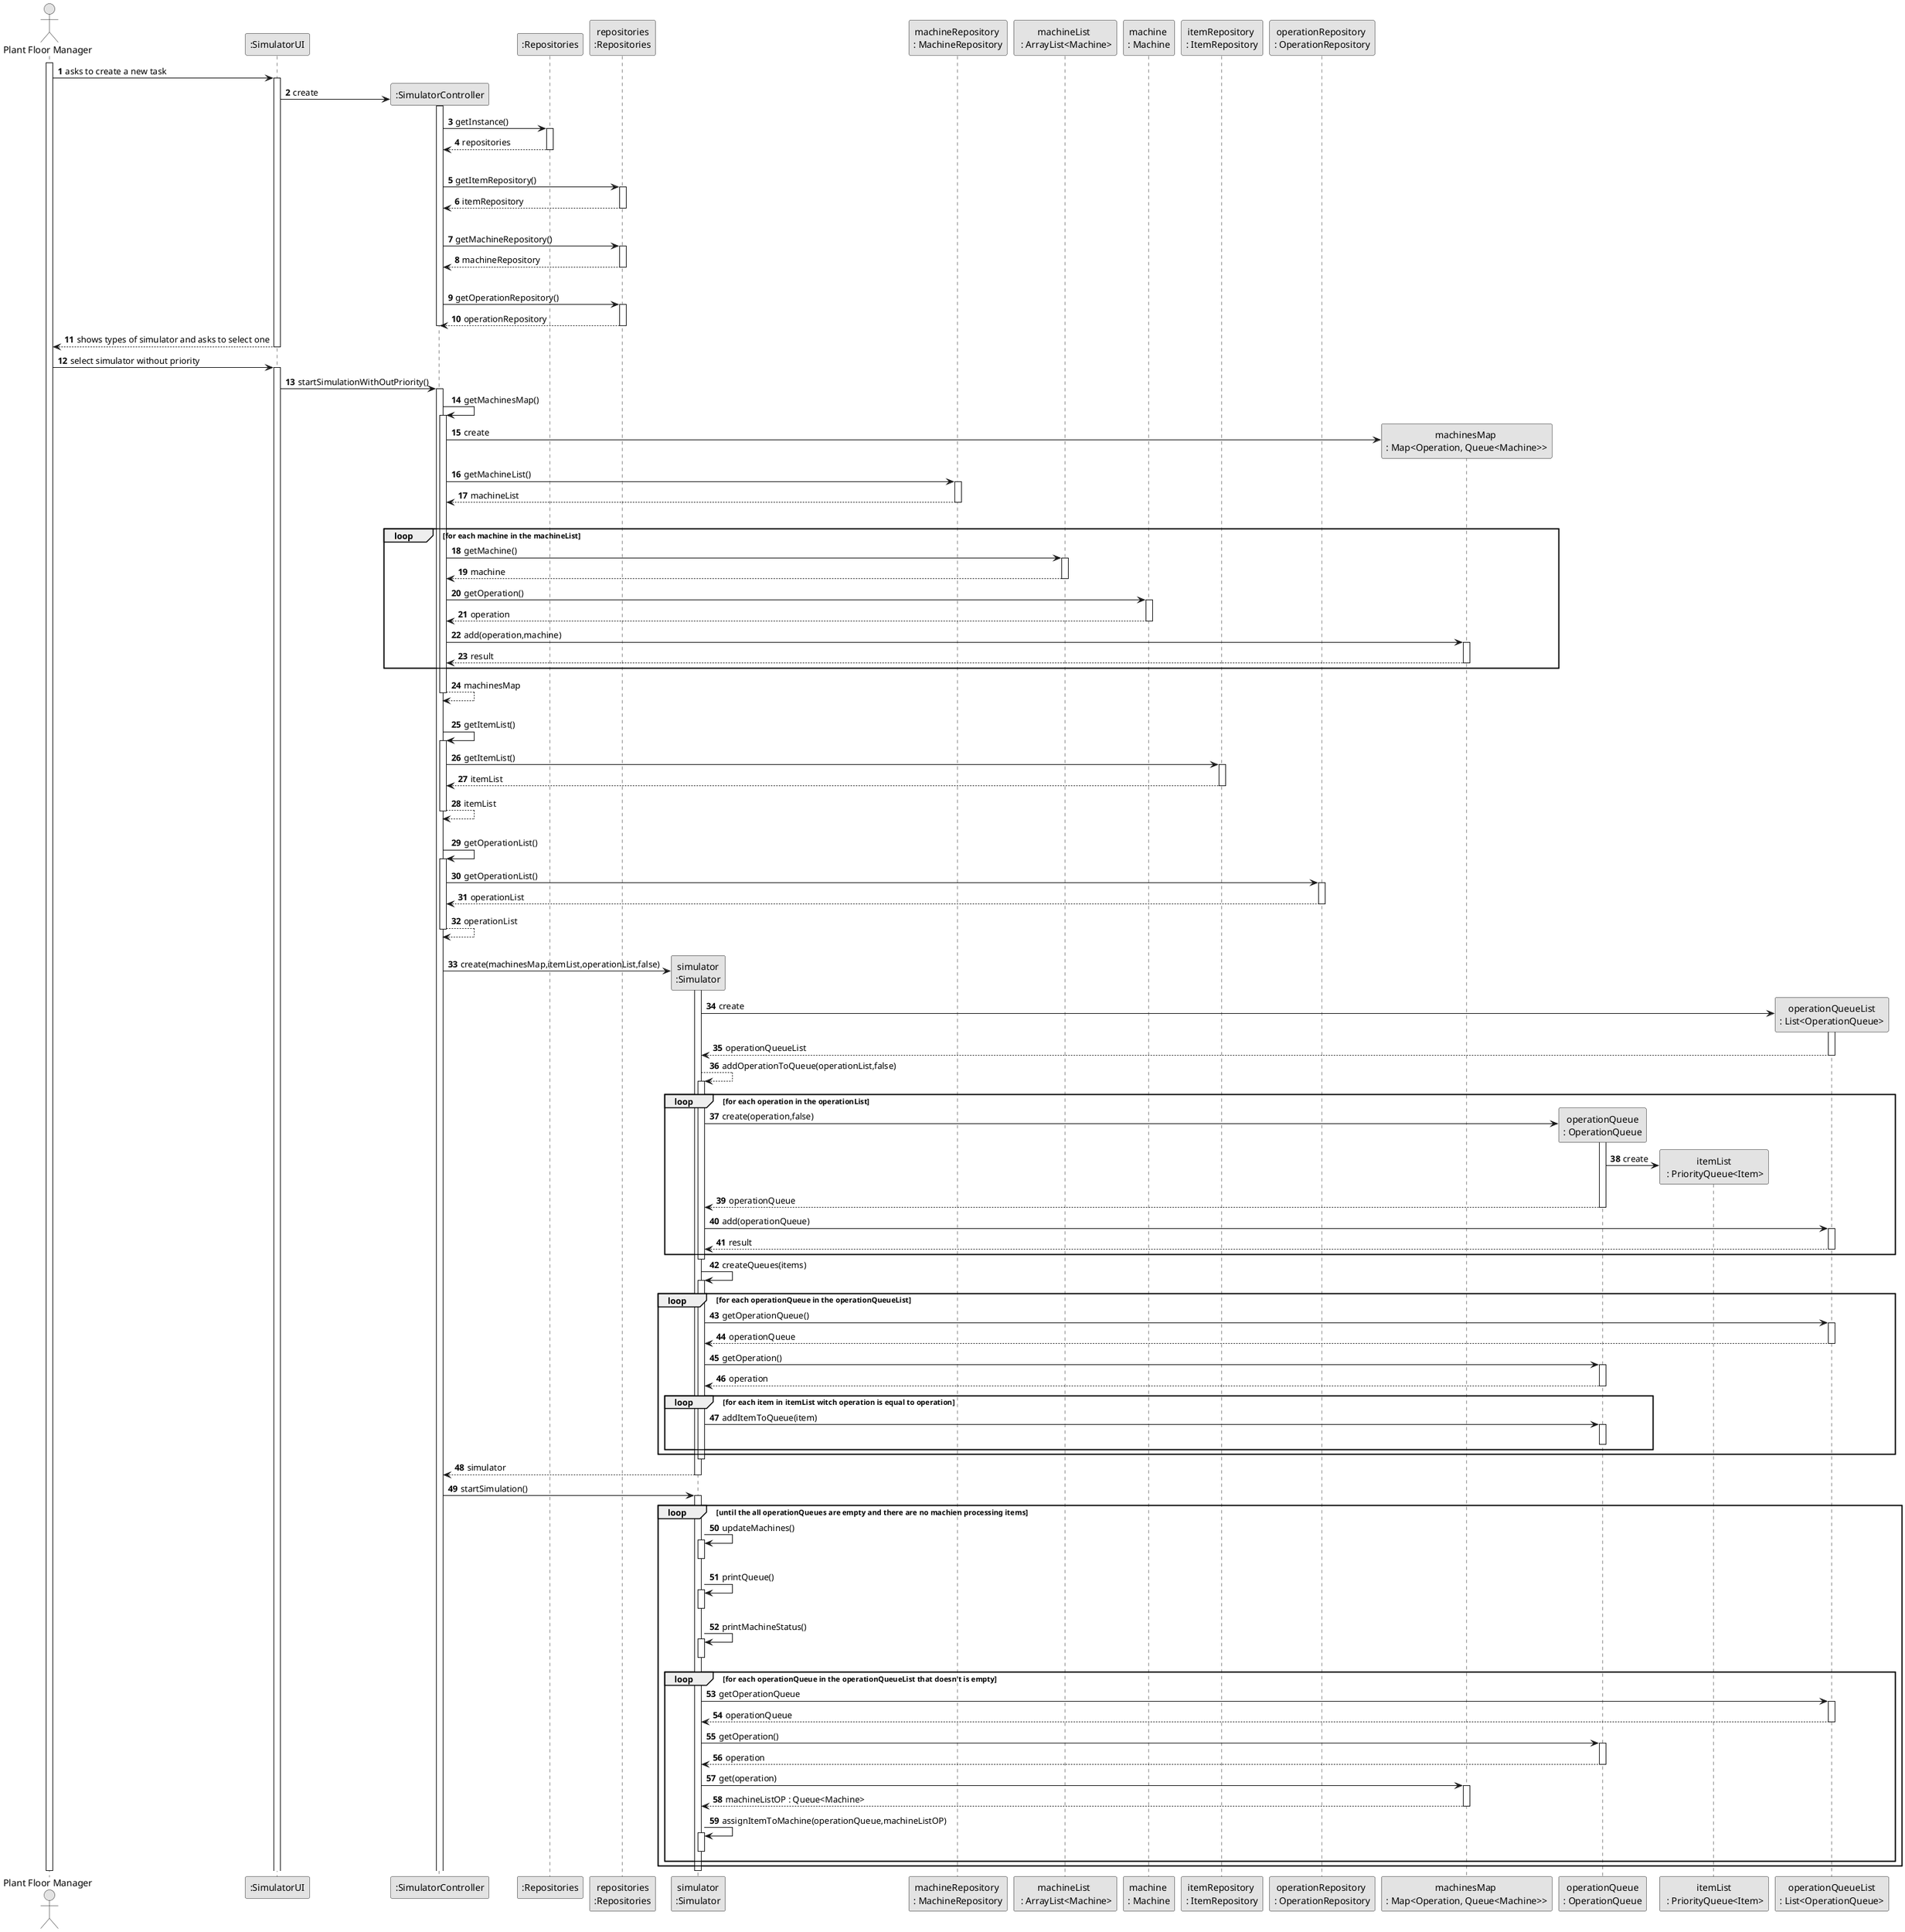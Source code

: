 @startuml
skinparam monochrome true
skinparam packageStyle rectangle
skinparam shadowing false

autonumber

'hide footbox
actor "Plant Floor Manager" as ADM
participant ":SimulatorUI" as UI
participant ":SimulatorController" as CTRL
participant ":Repositories" as RepositorySingleton
participant "repositories\n:Repositories" as PLAT
participant "simulator\n:Simulator" as SIMUL
participant "machineRepository \n: MachineRepository" as MACHREP
participant "machineList \n : ArrayList<Machine>" as MACHLIST
participant "machine \n: Machine" as MACH
participant "itemRepository \n: ItemRepository" as ITMREP
participant "operationRepository \n: OperationRepository" as OPREP
participant "machinesMap \n: Map<Operation, Queue<Machine>>" as MACHMAP
participant "operationQueue\n: OperationQueue" as OPQUE
participant "itemList\n : PriorityQueue<Item>" as ITMLIST
participant "operationQueueList\n: List<OperationQueue>" as OPQULIST

activate ADM

        ADM -> UI : asks to create a new task

        activate UI

'            UI --> ADM : requests data (reference, description,  informal \n description, technical description, duration, cost)
            'create CTRL
            UI -> CTRL** : create

            activate CTRL

                CTRL -> RepositorySingleton : getInstance()
                activate RepositorySingleton

                    RepositorySingleton --> CTRL: repositories
                deactivate RepositorySingleton

                |||
                CTRL -> PLAT : getItemRepository()
                activate PLAT

                PLAT --> CTRL: itemRepository
                deactivate PLAT

                |||
                CTRL -> PLAT : getMachineRepository()
                activate PLAT

                    PLAT --> CTRL: machineRepository
                deactivate PLAT
                |||

                CTRL -> PLAT : getOperationRepository()
                activate PLAT

                PLAT --> CTRL: operationRepository
                deactivate PLAT

            deactivate CTRL

            UI --> ADM : shows types of simulator and asks to select one
        deactivate UI

    ADM -> UI : select simulator without priority
    activate UI

        UI -> CTRL : startSimulationWithOutPriority()
        activate CTRL

            CTRL -> CTRL : getMachinesMap()
            activate CTRL

                CTRL -> MACHMAP** : create
                CTRL -> MACHREP : getMachineList()
                activate MACHREP

                    MACHREP --> CTRL : machineList
                deactivate MACHREP

                |||

                loop for each machine in the machineList
                    CTRL -> MACHLIST : getMachine()
                    activate MACHLIST

                    MACHLIST --> CTRL : machine
                    deactivate MACHLIST
                    CTRL -> MACH : getOperation()
                    activate MACH

                    MACH --> CTRL : operation
                    deactivate MACH

                    CTRL -> MACHMAP : add(operation,machine)
                    activate MACHMAP

                    MACHMAP --> CTRL : result
                    deactivate MACHMAP


                end
                CTRL --> CTRL: machinesMap
            deactivate CTRL

            |||
            CTRL -> CTRL : getItemList()
            activate CTRL

                CTRL -> ITMREP : getItemList()
                activate ITMREP

                    ITMREP --> CTRL : itemList
                deactivate ITMREP
                CTRL --> CTRL: itemList
            deactivate CTRL

            |||

            CTRL -> CTRL : getOperationList()
            activate CTRL

                CTRL -> OPREP : getOperationList()
                activate OPREP

                    OPREP --> CTRL : operationList
                deactivate OPREP
                CTRL --> CTRL: operationList
            deactivate CTRL

            |||
            CTRL -> SIMUL** : create(machinesMap,itemList,operationList,false)
            activate SIMUL

                SIMUL -> OPQULIST** : create
                activate OPQULIST

                OPQULIST --> SIMUL : operationQueueList
                deactivate OPQULIST

                SIMUL --> SIMUL : addOperationToQueue(operationList,false)
                    activate SIMUL
                        loop for each operation in the operationList
                            SIMUL -> OPQUE** : create(operation,false)
                            activate OPQUE

                                OPQUE -> ITMLIST** : create
                                OPQUE --> SIMUL : operationQueue
                            deactivate OPQUE


                            SIMUL -> OPQULIST : add(operationQueue)
                            activate OPQULIST

                            OPQULIST --> SIMUL : result
                            deactivate OPQULIST
                        end
                    deactivate SIMUL

                SIMUL -> SIMUL : createQueues(items)
                activate SIMUL

                    loop for each operationQueue in the operationQueueList
                        SIMUL -> OPQULIST : getOperationQueue()
                        activate OPQULIST

                            OPQULIST --> SIMUL : operationQueue
                        deactivate OPQULIST

                        SIMUL -> OPQUE : getOperation()
                        activate OPQUE

                        OPQUE --> SIMUL : operation
                        deactivate OPQUE

                        loop for each item in itemList witch operation is equal to operation
                            SIMUL -> OPQUE :addItemToQueue(item)
                            activate OPQUE

                            deactivate OPQUE
                        end

                    end
                deactivate SIMUL

                SIMUL --> CTRL : simulator
            deactivate SIMUL

            CTRL -> SIMUL : startSimulation()
            activate SIMUL

                loop until the all operationQueues are empty and there are no machien processing items
                    SIMUL -> SIMUL: updateMachines()
                    activate SIMUL

                    deactivate SIMUL

                    SIMUL -> SIMUL: printQueue()
                    activate SIMUL

                    deactivate SIMUL

                    SIMUL -> SIMUL: printMachineStatus()
                    activate SIMUL

                    deactivate SIMUL

                    loop for each operationQueue in the operationQueueList that doesn't is empty
                        SIMUL -> OPQULIST: getOperationQueue
                        activate OPQULIST

                            OPQULIST --> SIMUL : operationQueue
                        deactivate OPQULIST
                        SIMUL -> OPQUE : getOperation()
                        activate OPQUE

                            OPQUE --> SIMUL: operation
                        deactivate OPQUE
                        SIMUL -> MACHMAP : get(operation)
                        activate MACHMAP

                            MACHMAP --> SIMUL : machineListOP : Queue<Machine>
                        deactivate MACHMAP

                        SIMUL -> SIMUL : assignItemToMachine(operationQueue,machineListOP)
                        activate SIMUL

                        deactivate SIMUL
                    end

                end
            deactivate SIMUL

deactivate ADM

@enduml